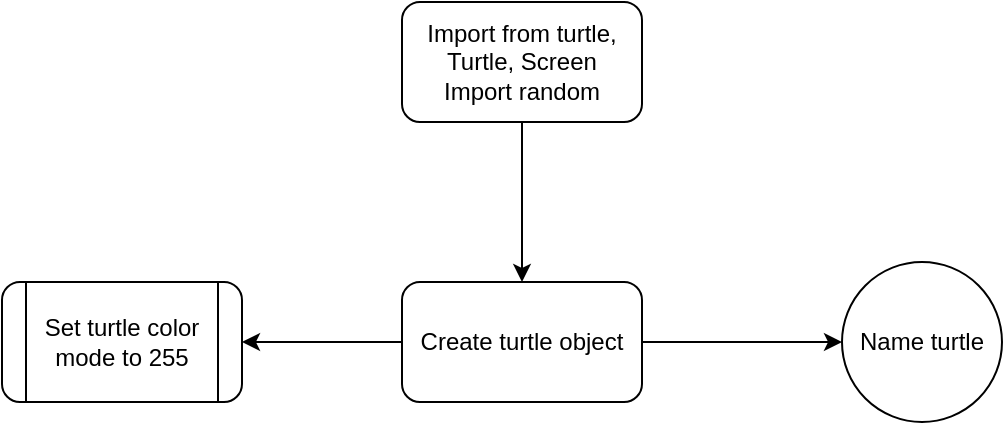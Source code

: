 <mxfile version="24.8.4">
  <diagram name="Page-1" id="0JLXpal0O4lnVcGqFTkt">
    <mxGraphModel dx="1185" dy="632" grid="1" gridSize="10" guides="1" tooltips="1" connect="1" arrows="1" fold="1" page="1" pageScale="1" pageWidth="850" pageHeight="1100" math="0" shadow="0">
      <root>
        <mxCell id="0" />
        <mxCell id="1" parent="0" />
        <mxCell id="J19cRgD72Q7SGxjf4KrP-10" value="" style="edgeStyle=orthogonalEdgeStyle;rounded=0;orthogonalLoop=1;jettySize=auto;html=1;" edge="1" parent="1" source="J19cRgD72Q7SGxjf4KrP-1" target="J19cRgD72Q7SGxjf4KrP-9">
          <mxGeometry relative="1" as="geometry" />
        </mxCell>
        <mxCell id="J19cRgD72Q7SGxjf4KrP-1" value="&lt;div&gt;Import from turtle, Turtle, Screen&lt;/div&gt;&lt;div&gt;Import random&lt;br&gt;&lt;/div&gt;" style="rounded=1;whiteSpace=wrap;html=1;" vertex="1" parent="1">
          <mxGeometry x="365" y="40" width="120" height="60" as="geometry" />
        </mxCell>
        <mxCell id="J19cRgD72Q7SGxjf4KrP-14" value="" style="edgeStyle=orthogonalEdgeStyle;rounded=0;orthogonalLoop=1;jettySize=auto;html=1;" edge="1" parent="1" source="J19cRgD72Q7SGxjf4KrP-9" target="J19cRgD72Q7SGxjf4KrP-13">
          <mxGeometry relative="1" as="geometry" />
        </mxCell>
        <mxCell id="J19cRgD72Q7SGxjf4KrP-16" value="" style="edgeStyle=orthogonalEdgeStyle;rounded=0;orthogonalLoop=1;jettySize=auto;html=1;" edge="1" parent="1" source="J19cRgD72Q7SGxjf4KrP-9" target="J19cRgD72Q7SGxjf4KrP-15">
          <mxGeometry relative="1" as="geometry" />
        </mxCell>
        <mxCell id="J19cRgD72Q7SGxjf4KrP-9" value="Create turtle object" style="whiteSpace=wrap;html=1;rounded=1;" vertex="1" parent="1">
          <mxGeometry x="365" y="180" width="120" height="60" as="geometry" />
        </mxCell>
        <mxCell id="J19cRgD72Q7SGxjf4KrP-13" value="&lt;div&gt;Set turtle color mode to 255&lt;/div&gt;" style="shape=process;whiteSpace=wrap;html=1;backgroundOutline=1;rounded=1;" vertex="1" parent="1">
          <mxGeometry x="165" y="180" width="120" height="60" as="geometry" />
        </mxCell>
        <mxCell id="J19cRgD72Q7SGxjf4KrP-15" value="Name turtle" style="ellipse;whiteSpace=wrap;html=1;rounded=1;" vertex="1" parent="1">
          <mxGeometry x="585" y="170" width="80" height="80" as="geometry" />
        </mxCell>
      </root>
    </mxGraphModel>
  </diagram>
</mxfile>
